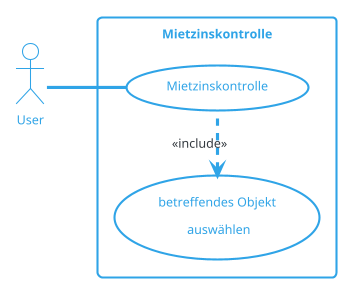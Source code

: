 @startuml MietzinsKontrollieren
!theme cerulean-outline

left to right direction
actor "User" as fc
rectangle "Mietzinskontrolle" {
  usecase "Mietzinskontrolle" as UC1
  usecase "betreffendes Objekt\n auswählen"as inc1

} 
fc -- UC1
UC1 .left.> inc1 : <<include>>
@enduml